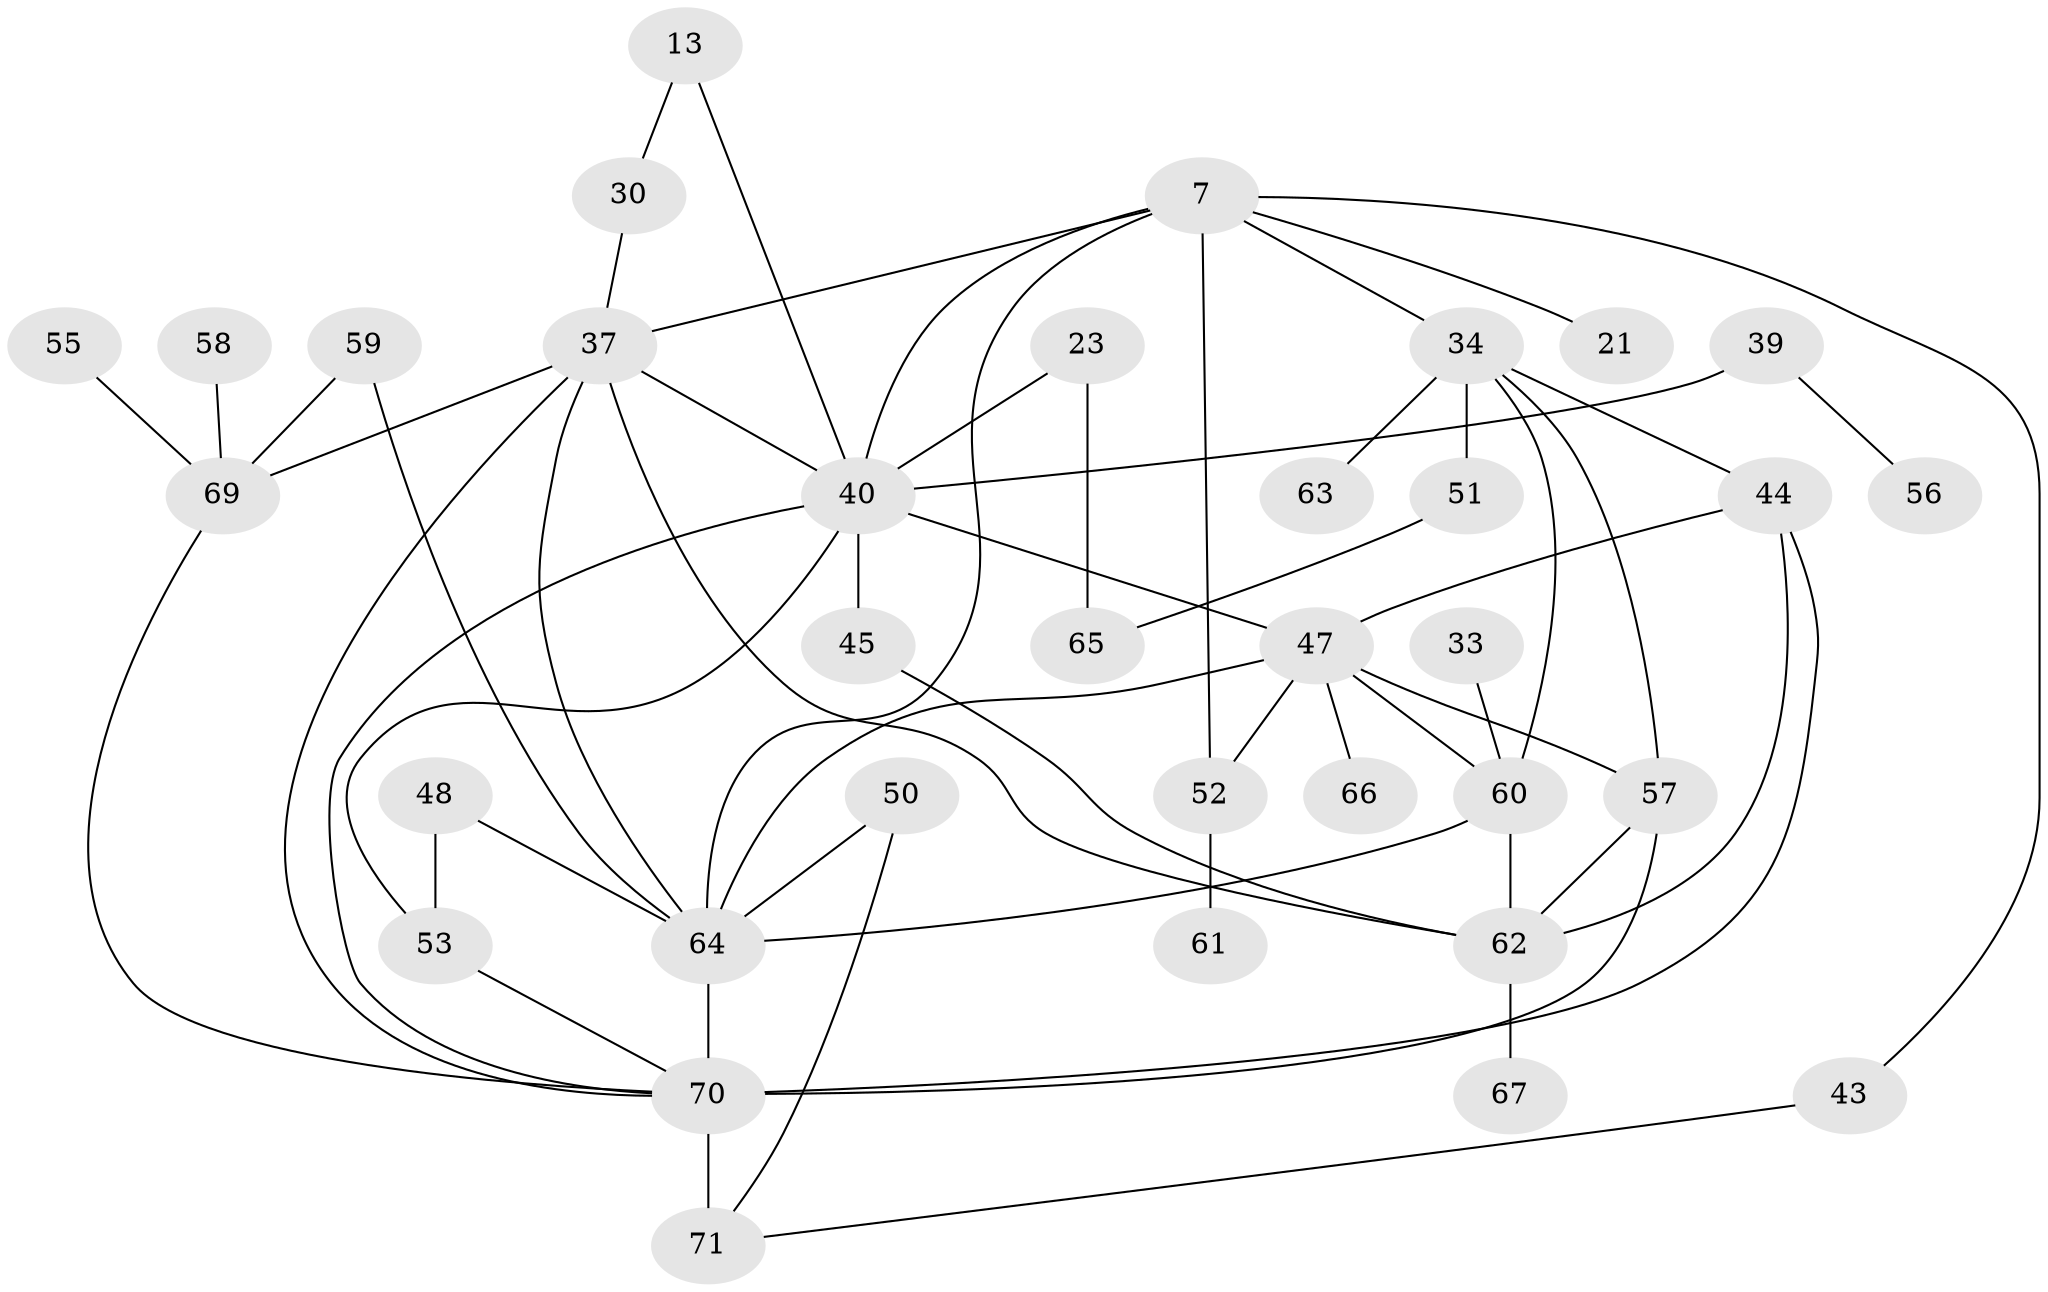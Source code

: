 // original degree distribution, {6: 0.056338028169014086, 2: 0.2676056338028169, 3: 0.28169014084507044, 4: 0.11267605633802817, 5: 0.09859154929577464, 7: 0.014084507042253521, 1: 0.16901408450704225}
// Generated by graph-tools (version 1.1) at 2025/41/03/09/25 04:41:20]
// undirected, 35 vertices, 58 edges
graph export_dot {
graph [start="1"]
  node [color=gray90,style=filled];
  7 [super="+6"];
  13;
  21;
  23;
  30;
  33;
  34 [super="+27"];
  37 [super="+4"];
  39 [super="+3"];
  40 [super="+35"];
  43 [super="+9"];
  44 [super="+20"];
  45;
  47 [super="+11+22"];
  48;
  50;
  51;
  52 [super="+29"];
  53 [super="+41"];
  55;
  56;
  57 [super="+16"];
  58;
  59;
  60 [super="+19"];
  61;
  62 [super="+14+32+54"];
  63;
  64 [super="+36+25"];
  65;
  66;
  67;
  69 [super="+26+46"];
  70 [super="+31+68+49"];
  71 [super="+24"];
  7 -- 37 [weight=2];
  7 -- 52 [weight=2];
  7 -- 64;
  7 -- 34;
  7 -- 21;
  7 -- 43;
  7 -- 40;
  13 -- 30;
  13 -- 40;
  23 -- 65;
  23 -- 40;
  30 -- 37;
  33 -- 60;
  34 -- 51;
  34 -- 44 [weight=2];
  34 -- 57;
  34 -- 60;
  34 -- 63;
  37 -- 70;
  37 -- 40 [weight=2];
  37 -- 69 [weight=2];
  37 -- 62;
  37 -- 64;
  39 -- 56;
  39 -- 40 [weight=2];
  40 -- 45;
  40 -- 47 [weight=2];
  40 -- 70;
  40 -- 53;
  43 -- 71;
  44 -- 47;
  44 -- 62;
  44 -- 70;
  45 -- 62;
  47 -- 60;
  47 -- 66;
  47 -- 52;
  47 -- 57;
  47 -- 64;
  48 -- 53;
  48 -- 64;
  50 -- 71;
  50 -- 64;
  51 -- 65;
  52 -- 61;
  53 -- 70;
  55 -- 69;
  57 -- 70;
  57 -- 62;
  58 -- 69;
  59 -- 69;
  59 -- 64;
  60 -- 62;
  60 -- 64;
  62 -- 67;
  64 -- 70;
  69 -- 70;
  70 -- 71 [weight=4];
}
